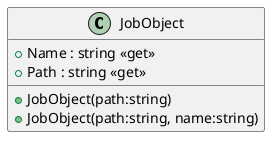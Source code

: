 @startuml
class JobObject {
    + JobObject(path:string)
    + JobObject(path:string, name:string)
    + Name : string <<get>>
    + Path : string <<get>>
}
@enduml
